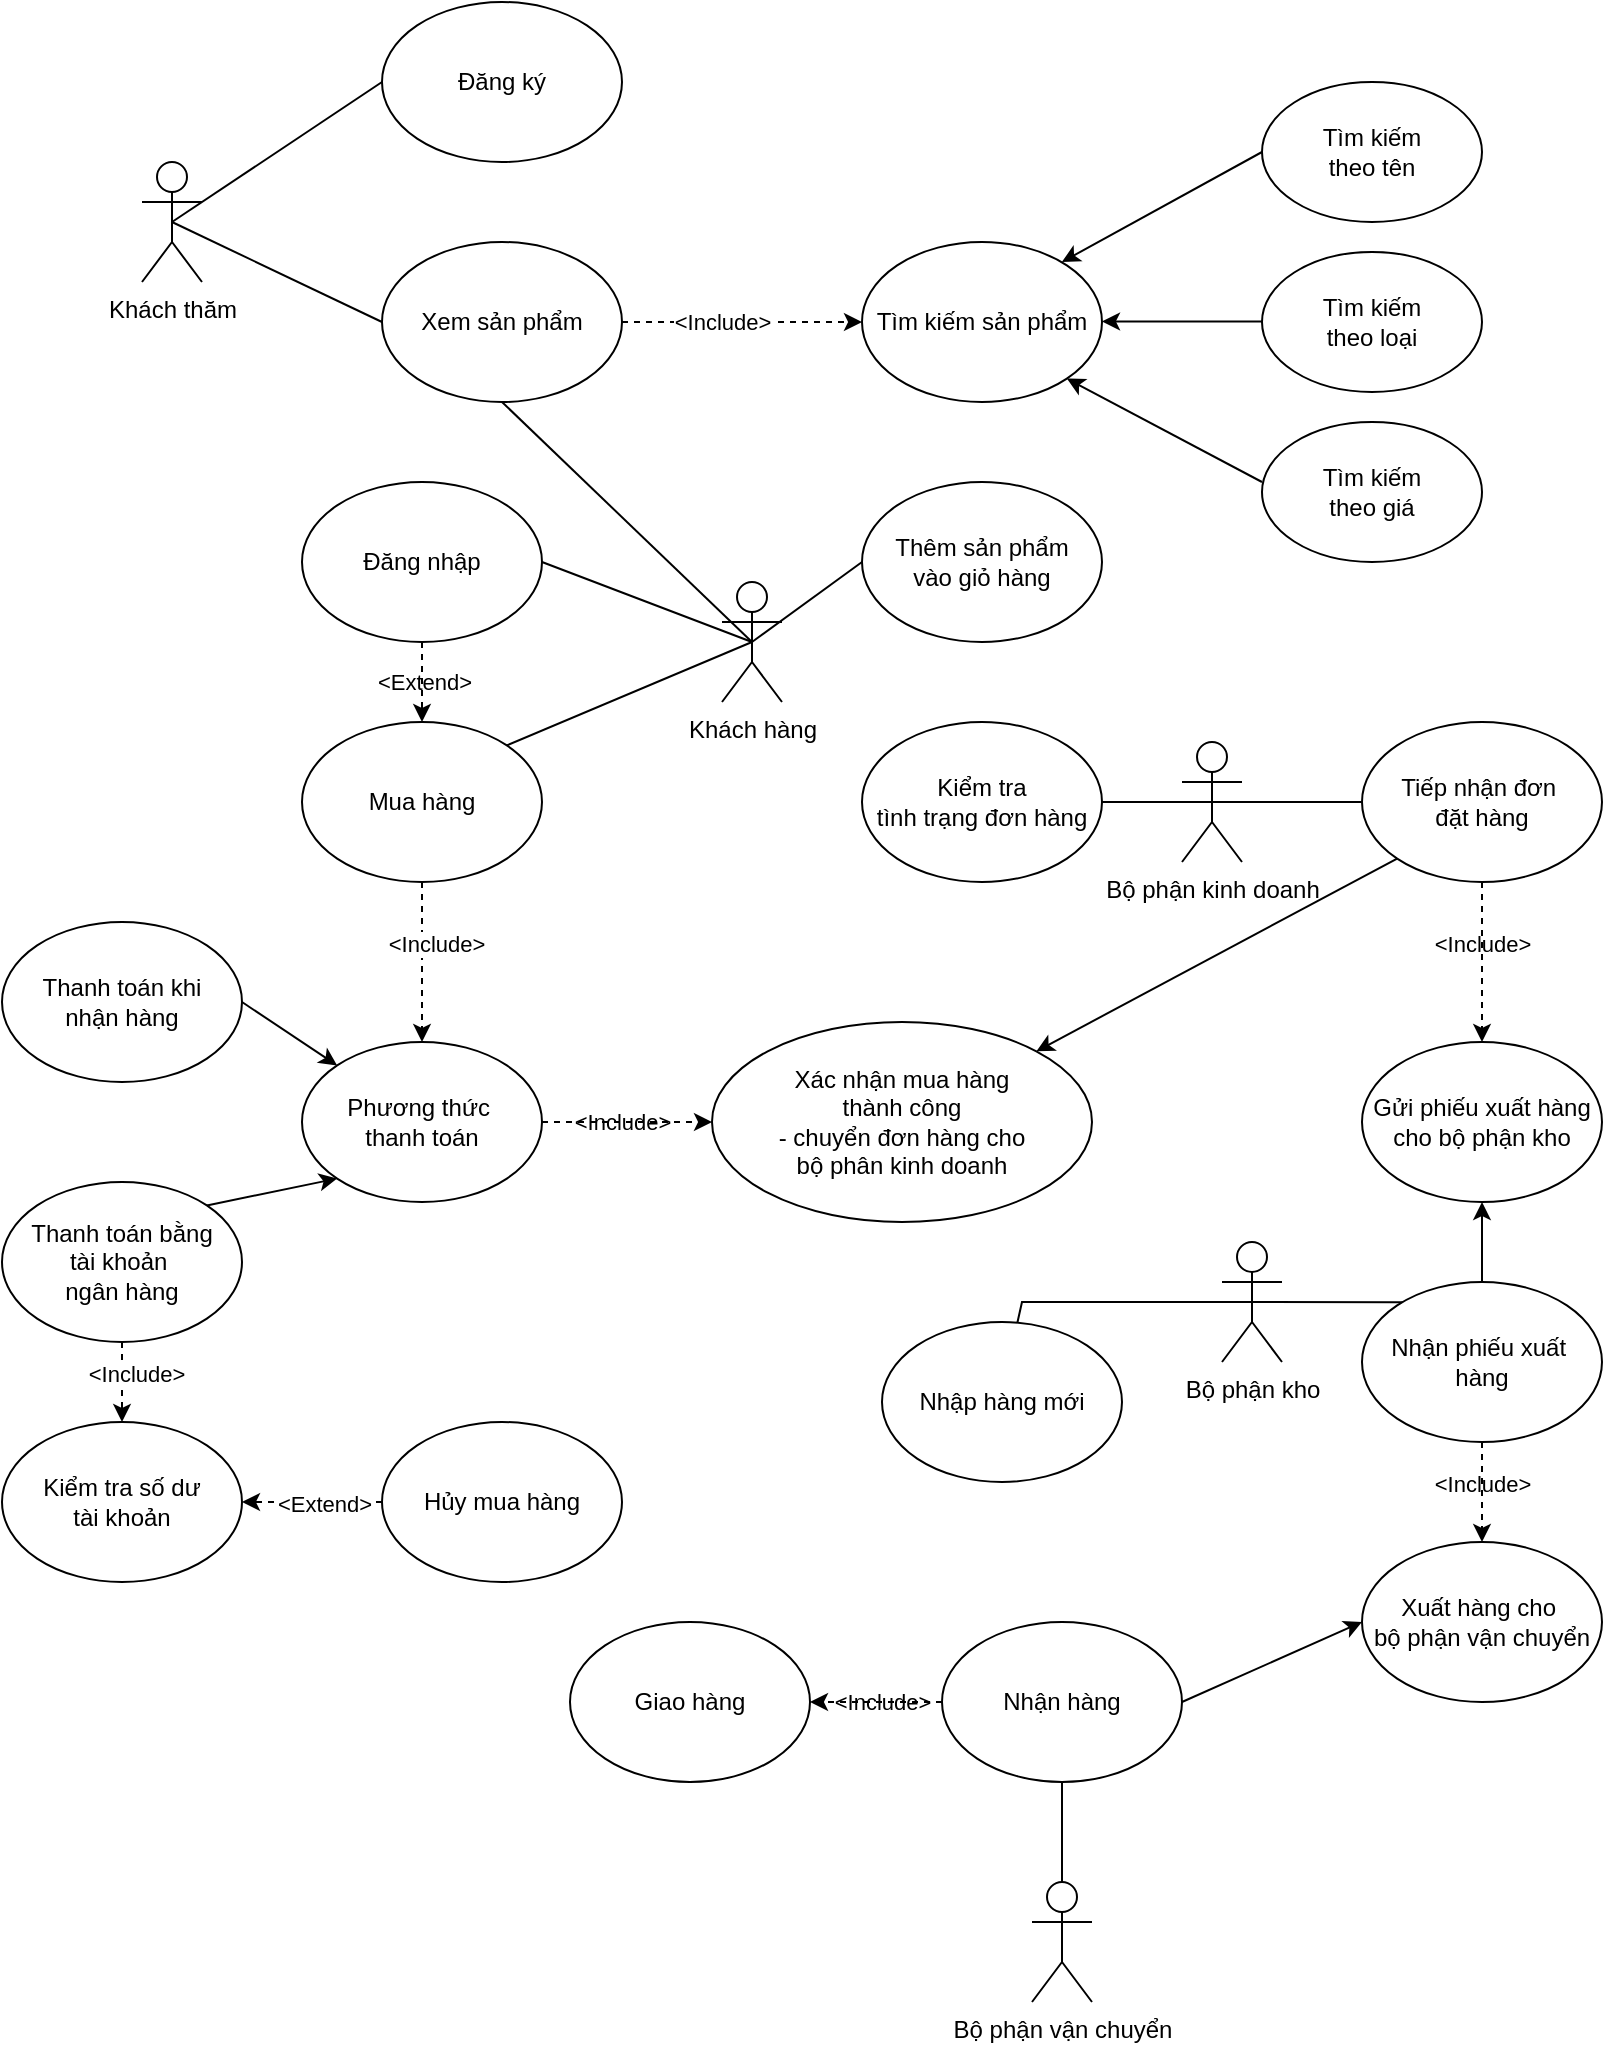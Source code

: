 <mxfile version="20.3.0" type="device"><diagram id="HKJLO4_M8nPphNsa7uk4" name="Trang-1"><mxGraphModel dx="1270" dy="832" grid="1" gridSize="10" guides="1" tooltips="1" connect="1" arrows="1" fold="1" page="1" pageScale="1" pageWidth="827" pageHeight="1169" math="0" shadow="0"><root><mxCell id="0"/><mxCell id="1" parent="0"/><mxCell id="x923O6WyOMHJVaGcRYeR-1" value="Khách thăm&lt;br&gt;" style="shape=umlActor;verticalLabelPosition=bottom;verticalAlign=top;html=1;outlineConnect=0;overflow=visible;" parent="1" vertex="1"><mxGeometry x="80" y="120" width="30" height="60" as="geometry"/></mxCell><mxCell id="x923O6WyOMHJVaGcRYeR-9" value="" style="endArrow=none;html=1;rounded=0;exitX=0.5;exitY=0.5;exitDx=0;exitDy=0;exitPerimeter=0;" parent="1" source="x923O6WyOMHJVaGcRYeR-1" edge="1"><mxGeometry width="50" height="50" relative="1" as="geometry"><mxPoint x="150" y="140" as="sourcePoint"/><mxPoint x="200" y="80" as="targetPoint"/></mxGeometry></mxCell><mxCell id="x923O6WyOMHJVaGcRYeR-10" value="Xem sản phẩm" style="ellipse;whiteSpace=wrap;html=1;" parent="1" vertex="1"><mxGeometry x="200" y="160" width="120" height="80" as="geometry"/></mxCell><mxCell id="x923O6WyOMHJVaGcRYeR-11" value="" style="endArrow=none;html=1;rounded=0;exitX=0.5;exitY=0.5;exitDx=0;exitDy=0;exitPerimeter=0;" parent="1" source="x923O6WyOMHJVaGcRYeR-1" edge="1"><mxGeometry width="50" height="50" relative="1" as="geometry"><mxPoint x="100" y="150" as="sourcePoint"/><mxPoint x="200" y="200" as="targetPoint"/></mxGeometry></mxCell><mxCell id="x923O6WyOMHJVaGcRYeR-13" value="Đăng ký" style="ellipse;whiteSpace=wrap;html=1;" parent="1" vertex="1"><mxGeometry x="200" y="40" width="120" height="80" as="geometry"/></mxCell><mxCell id="x923O6WyOMHJVaGcRYeR-14" value="" style="endArrow=classic;html=1;rounded=0;exitX=1;exitY=0.5;exitDx=0;exitDy=0;dashed=1;" parent="1" source="x923O6WyOMHJVaGcRYeR-10" edge="1"><mxGeometry width="50" height="50" relative="1" as="geometry"><mxPoint x="340" y="210" as="sourcePoint"/><mxPoint x="440" y="200" as="targetPoint"/></mxGeometry></mxCell><mxCell id="x923O6WyOMHJVaGcRYeR-16" value="&amp;lt;Include&amp;gt;" style="edgeLabel;html=1;align=center;verticalAlign=middle;resizable=0;points=[];" parent="x923O6WyOMHJVaGcRYeR-14" vertex="1" connectable="0"><mxGeometry x="-0.267" y="1" relative="1" as="geometry"><mxPoint x="6" y="1" as="offset"/></mxGeometry></mxCell><mxCell id="x923O6WyOMHJVaGcRYeR-17" value="Tìm kiếm sản phẩm" style="ellipse;whiteSpace=wrap;html=1;" parent="1" vertex="1"><mxGeometry x="440" y="160" width="120" height="80" as="geometry"/></mxCell><mxCell id="x923O6WyOMHJVaGcRYeR-19" value="Khách hàng&lt;br&gt;" style="shape=umlActor;verticalLabelPosition=bottom;verticalAlign=top;html=1;outlineConnect=0;overflow=visible;" parent="1" vertex="1"><mxGeometry x="370" y="330" width="30" height="60" as="geometry"/></mxCell><mxCell id="x923O6WyOMHJVaGcRYeR-21" value="" style="endArrow=classic;html=1;rounded=0;dashed=1;entryX=1;entryY=0.5;entryDx=0;entryDy=0;exitX=0;exitY=0.5;exitDx=0;exitDy=0;" parent="1" source="x923O6WyOMHJVaGcRYeR-55" target="x923O6WyOMHJVaGcRYeR-54" edge="1"><mxGeometry width="50" height="50" relative="1" as="geometry"><mxPoint x="437.57" y="640" as="sourcePoint"/><mxPoint x="339.996" y="691.716" as="targetPoint"/></mxGeometry></mxCell><mxCell id="x923O6WyOMHJVaGcRYeR-22" value="" style="endArrow=classic;html=1;rounded=0;exitX=1;exitY=0.5;exitDx=0;exitDy=0;entryX=1;entryY=1;entryDx=0;entryDy=0;" parent="1" target="x923O6WyOMHJVaGcRYeR-17" edge="1"><mxGeometry width="50" height="50" relative="1" as="geometry"><mxPoint x="640" y="280" as="sourcePoint"/><mxPoint x="580" y="270" as="targetPoint"/></mxGeometry></mxCell><mxCell id="x923O6WyOMHJVaGcRYeR-26" value="&amp;lt;Extend&amp;gt;" style="edgeLabel;html=1;align=center;verticalAlign=middle;resizable=0;points=[];" parent="x923O6WyOMHJVaGcRYeR-22" vertex="1" connectable="0"><mxGeometry x="-0.467" y="-3" relative="1" as="geometry"><mxPoint x="-445" y="527" as="offset"/></mxGeometry></mxCell><mxCell id="x923O6WyOMHJVaGcRYeR-43" value="&amp;lt;Extend&amp;gt;" style="edgeLabel;html=1;align=center;verticalAlign=middle;resizable=0;points=[];" parent="x923O6WyOMHJVaGcRYeR-22" vertex="1" connectable="0"><mxGeometry x="-0.467" y="-3" relative="1" as="geometry"><mxPoint x="-395" y="116" as="offset"/></mxGeometry></mxCell><mxCell id="x923O6WyOMHJVaGcRYeR-23" value="" style="endArrow=classic;html=1;rounded=0;" parent="1" edge="1"><mxGeometry width="50" height="50" relative="1" as="geometry"><mxPoint x="640" y="199.71" as="sourcePoint"/><mxPoint x="560" y="199.71" as="targetPoint"/></mxGeometry></mxCell><mxCell id="x923O6WyOMHJVaGcRYeR-27" value="Tìm kiếm &lt;br&gt;theo tên" style="ellipse;whiteSpace=wrap;html=1;" parent="1" vertex="1"><mxGeometry x="640" y="80" width="110" height="70" as="geometry"/></mxCell><mxCell id="x923O6WyOMHJVaGcRYeR-29" value="Tìm kiếm &lt;br&gt;theo loại" style="ellipse;whiteSpace=wrap;html=1;" parent="1" vertex="1"><mxGeometry x="640" y="165" width="110" height="70" as="geometry"/></mxCell><mxCell id="x923O6WyOMHJVaGcRYeR-31" value="Tìm kiếm&lt;br&gt;theo giá" style="ellipse;whiteSpace=wrap;html=1;" parent="1" vertex="1"><mxGeometry x="640" y="250" width="110" height="70" as="geometry"/></mxCell><mxCell id="x923O6WyOMHJVaGcRYeR-34" value="Đăng nhập" style="ellipse;whiteSpace=wrap;html=1;" parent="1" vertex="1"><mxGeometry x="160" y="280" width="120" height="80" as="geometry"/></mxCell><mxCell id="x923O6WyOMHJVaGcRYeR-35" value="" style="endArrow=none;html=1;rounded=0;exitX=0.5;exitY=0.5;exitDx=0;exitDy=0;exitPerimeter=0;entryX=1;entryY=0.5;entryDx=0;entryDy=0;" parent="1" source="x923O6WyOMHJVaGcRYeR-19" target="x923O6WyOMHJVaGcRYeR-34" edge="1"><mxGeometry width="50" height="50" relative="1" as="geometry"><mxPoint x="-30" y="400" as="sourcePoint"/><mxPoint x="130" y="360" as="targetPoint"/></mxGeometry></mxCell><mxCell id="x923O6WyOMHJVaGcRYeR-36" value="" style="endArrow=none;html=1;rounded=0;entryX=0.5;entryY=1;entryDx=0;entryDy=0;" parent="1" target="x923O6WyOMHJVaGcRYeR-10" edge="1"><mxGeometry width="50" height="50" relative="1" as="geometry"><mxPoint x="385" y="360" as="sourcePoint"/><mxPoint x="450" y="280" as="targetPoint"/></mxGeometry></mxCell><mxCell id="x923O6WyOMHJVaGcRYeR-37" value="Thêm sản phẩm&lt;br&gt;vào giỏ hàng" style="ellipse;whiteSpace=wrap;html=1;" parent="1" vertex="1"><mxGeometry x="440" y="280" width="120" height="80" as="geometry"/></mxCell><mxCell id="x923O6WyOMHJVaGcRYeR-38" value="" style="endArrow=none;html=1;rounded=0;exitX=0.5;exitY=0.5;exitDx=0;exitDy=0;exitPerimeter=0;entryX=0;entryY=0.5;entryDx=0;entryDy=0;" parent="1" source="x923O6WyOMHJVaGcRYeR-19" target="x923O6WyOMHJVaGcRYeR-37" edge="1"><mxGeometry width="50" height="50" relative="1" as="geometry"><mxPoint x="440" y="400" as="sourcePoint"/><mxPoint x="490" y="350" as="targetPoint"/></mxGeometry></mxCell><mxCell id="x923O6WyOMHJVaGcRYeR-39" value="" style="endArrow=none;html=1;rounded=0;entryX=0.5;entryY=0.5;entryDx=0;entryDy=0;entryPerimeter=0;exitX=1;exitY=0;exitDx=0;exitDy=0;" parent="1" source="x923O6WyOMHJVaGcRYeR-40" target="x923O6WyOMHJVaGcRYeR-19" edge="1"><mxGeometry width="50" height="50" relative="1" as="geometry"><mxPoint x="290" y="420" as="sourcePoint"/><mxPoint x="350" y="390" as="targetPoint"/></mxGeometry></mxCell><mxCell id="x923O6WyOMHJVaGcRYeR-40" value="Mua hàng" style="ellipse;whiteSpace=wrap;html=1;" parent="1" vertex="1"><mxGeometry x="160" y="400" width="120" height="80" as="geometry"/></mxCell><mxCell id="x923O6WyOMHJVaGcRYeR-41" value="" style="endArrow=classic;html=1;rounded=0;dashed=1;exitX=0.5;exitY=1;exitDx=0;exitDy=0;entryX=0.5;entryY=0;entryDx=0;entryDy=0;" parent="1" source="x923O6WyOMHJVaGcRYeR-34" target="x923O6WyOMHJVaGcRYeR-40" edge="1"><mxGeometry width="50" height="50" relative="1" as="geometry"><mxPoint x="260.0" y="560" as="sourcePoint"/><mxPoint x="170" y="370" as="targetPoint"/></mxGeometry></mxCell><mxCell id="x923O6WyOMHJVaGcRYeR-44" value="" style="endArrow=classic;html=1;rounded=0;exitX=0.5;exitY=1;exitDx=0;exitDy=0;dashed=1;" parent="1" source="x923O6WyOMHJVaGcRYeR-40" edge="1"><mxGeometry width="50" height="50" relative="1" as="geometry"><mxPoint x="240" y="500" as="sourcePoint"/><mxPoint x="220" y="560" as="targetPoint"/></mxGeometry></mxCell><mxCell id="x923O6WyOMHJVaGcRYeR-45" value="&amp;lt;Include&amp;gt;" style="edgeLabel;html=1;align=center;verticalAlign=middle;resizable=0;points=[];" parent="x923O6WyOMHJVaGcRYeR-44" vertex="1" connectable="0"><mxGeometry x="-0.267" y="1" relative="1" as="geometry"><mxPoint x="6" y="1" as="offset"/></mxGeometry></mxCell><mxCell id="x923O6WyOMHJVaGcRYeR-61" value="&amp;lt;Include&amp;gt;" style="edgeLabel;html=1;align=center;verticalAlign=middle;resizable=0;points=[];" parent="x923O6WyOMHJVaGcRYeR-44" vertex="1" connectable="0"><mxGeometry x="-0.267" y="1" relative="1" as="geometry"><mxPoint x="99" y="90" as="offset"/></mxGeometry></mxCell><mxCell id="x923O6WyOMHJVaGcRYeR-68" value="&amp;lt;Include&amp;gt;" style="edgeLabel;html=1;align=center;verticalAlign=middle;resizable=0;points=[];" parent="x923O6WyOMHJVaGcRYeR-44" vertex="1" connectable="0"><mxGeometry x="-0.267" y="1" relative="1" as="geometry"><mxPoint x="529" y="1" as="offset"/></mxGeometry></mxCell><mxCell id="x923O6WyOMHJVaGcRYeR-83" value="&amp;lt;Include&amp;gt;" style="edgeLabel;html=1;align=center;verticalAlign=middle;resizable=0;points=[];" parent="x923O6WyOMHJVaGcRYeR-44" vertex="1" connectable="0"><mxGeometry x="-0.267" y="1" relative="1" as="geometry"><mxPoint x="529" y="271" as="offset"/></mxGeometry></mxCell><mxCell id="x923O6WyOMHJVaGcRYeR-93" value="&amp;lt;Include&amp;gt;" style="edgeLabel;html=1;align=center;verticalAlign=middle;resizable=0;points=[];" parent="x923O6WyOMHJVaGcRYeR-44" vertex="1" connectable="0"><mxGeometry x="-0.267" y="1" relative="1" as="geometry"><mxPoint x="229" y="380" as="offset"/></mxGeometry></mxCell><mxCell id="x923O6WyOMHJVaGcRYeR-46" value="Phương thức&amp;nbsp;&lt;br&gt;thanh toán" style="ellipse;whiteSpace=wrap;html=1;" parent="1" vertex="1"><mxGeometry x="160" y="560" width="120" height="80" as="geometry"/></mxCell><mxCell id="x923O6WyOMHJVaGcRYeR-47" value="Thanh toán bằng&lt;br&gt;tài khoản&amp;nbsp;&lt;br&gt;ngân hàng" style="ellipse;whiteSpace=wrap;html=1;" parent="1" vertex="1"><mxGeometry x="10" y="630" width="120" height="80" as="geometry"/></mxCell><mxCell id="x923O6WyOMHJVaGcRYeR-48" value="Thanh toán khi&lt;br&gt;nhận hàng" style="ellipse;whiteSpace=wrap;html=1;" parent="1" vertex="1"><mxGeometry x="10" y="500" width="120" height="80" as="geometry"/></mxCell><mxCell id="x923O6WyOMHJVaGcRYeR-49" value="" style="endArrow=classic;html=1;rounded=0;entryX=0;entryY=1;entryDx=0;entryDy=0;exitX=1;exitY=0;exitDx=0;exitDy=0;" parent="1" source="x923O6WyOMHJVaGcRYeR-47" target="x923O6WyOMHJVaGcRYeR-46" edge="1"><mxGeometry width="50" height="50" relative="1" as="geometry"><mxPoint x="260" y="660" as="sourcePoint"/><mxPoint x="310" y="610" as="targetPoint"/></mxGeometry></mxCell><mxCell id="x923O6WyOMHJVaGcRYeR-50" value="" style="endArrow=classic;html=1;rounded=0;entryX=0;entryY=0;entryDx=0;entryDy=0;exitX=1;exitY=0.5;exitDx=0;exitDy=0;" parent="1" source="x923O6WyOMHJVaGcRYeR-48" target="x923O6WyOMHJVaGcRYeR-46" edge="1"><mxGeometry width="50" height="50" relative="1" as="geometry"><mxPoint x="260" y="660" as="sourcePoint"/><mxPoint x="310" y="610" as="targetPoint"/></mxGeometry></mxCell><mxCell id="x923O6WyOMHJVaGcRYeR-51" value="" style="endArrow=classic;html=1;rounded=0;exitX=1;exitY=0.5;exitDx=0;exitDy=0;dashed=1;entryX=0;entryY=0.5;entryDx=0;entryDy=0;" parent="1" source="x923O6WyOMHJVaGcRYeR-46" target="x923O6WyOMHJVaGcRYeR-60" edge="1"><mxGeometry width="50" height="50" relative="1" as="geometry"><mxPoint x="250" y="630" as="sourcePoint"/><mxPoint x="360" y="600" as="targetPoint"/></mxGeometry></mxCell><mxCell id="x923O6WyOMHJVaGcRYeR-52" value="" style="endArrow=classic;html=1;rounded=0;exitX=0.5;exitY=1;exitDx=0;exitDy=0;dashed=1;entryX=0.5;entryY=0;entryDx=0;entryDy=0;" parent="1" source="x923O6WyOMHJVaGcRYeR-47" target="x923O6WyOMHJVaGcRYeR-54" edge="1"><mxGeometry width="50" height="50" relative="1" as="geometry"><mxPoint x="73" y="720" as="sourcePoint"/><mxPoint x="70" y="800" as="targetPoint"/></mxGeometry></mxCell><mxCell id="x923O6WyOMHJVaGcRYeR-53" value="&amp;lt;Include&amp;gt;" style="edgeLabel;html=1;align=center;verticalAlign=middle;resizable=0;points=[];" parent="x923O6WyOMHJVaGcRYeR-52" vertex="1" connectable="0"><mxGeometry x="-0.267" y="1" relative="1" as="geometry"><mxPoint x="6" y="1" as="offset"/></mxGeometry></mxCell><mxCell id="x923O6WyOMHJVaGcRYeR-54" value="Kiểm tra số dư&lt;br&gt;tài khoản" style="ellipse;whiteSpace=wrap;html=1;" parent="1" vertex="1"><mxGeometry x="10" y="750" width="120" height="80" as="geometry"/></mxCell><mxCell id="x923O6WyOMHJVaGcRYeR-55" value="Hủy mua hàng" style="ellipse;whiteSpace=wrap;html=1;" parent="1" vertex="1"><mxGeometry x="200" y="750" width="120" height="80" as="geometry"/></mxCell><mxCell id="x923O6WyOMHJVaGcRYeR-58" value="" style="endArrow=classic;html=1;rounded=0;entryX=0.833;entryY=0.125;entryDx=0;entryDy=0;entryPerimeter=0;exitX=0;exitY=0.5;exitDx=0;exitDy=0;" parent="1" source="x923O6WyOMHJVaGcRYeR-27" target="x923O6WyOMHJVaGcRYeR-17" edge="1"><mxGeometry width="50" height="50" relative="1" as="geometry"><mxPoint x="630" y="150.0" as="sourcePoint"/><mxPoint x="550" y="150.0" as="targetPoint"/></mxGeometry></mxCell><mxCell id="x923O6WyOMHJVaGcRYeR-60" value="Xác nhận mua hàng&lt;br&gt;thành công&lt;br&gt;- chuyển đơn hàng cho&lt;br&gt;bộ phân kinh doanh" style="ellipse;whiteSpace=wrap;html=1;" parent="1" vertex="1"><mxGeometry x="365" y="550" width="190" height="100" as="geometry"/></mxCell><mxCell id="x923O6WyOMHJVaGcRYeR-62" value="Bộ phận kinh doanh" style="shape=umlActor;verticalLabelPosition=bottom;verticalAlign=top;html=1;outlineConnect=0;overflow=visible;" parent="1" vertex="1"><mxGeometry x="600" y="410" width="30" height="60" as="geometry"/></mxCell><mxCell id="x923O6WyOMHJVaGcRYeR-66" value="" style="endArrow=none;html=1;rounded=0;entryX=0.5;entryY=0.5;entryDx=0;entryDy=0;entryPerimeter=0;" parent="1" target="x923O6WyOMHJVaGcRYeR-62" edge="1"><mxGeometry width="50" height="50" relative="1" as="geometry"><mxPoint x="690" y="440" as="sourcePoint"/><mxPoint x="700" y="405" as="targetPoint"/></mxGeometry></mxCell><mxCell id="x923O6WyOMHJVaGcRYeR-67" value="Tiếp nhận đơn&amp;nbsp;&lt;br&gt;đặt hàng" style="ellipse;whiteSpace=wrap;html=1;" parent="1" vertex="1"><mxGeometry x="690" y="400" width="120" height="80" as="geometry"/></mxCell><mxCell id="x923O6WyOMHJVaGcRYeR-69" value="" style="endArrow=classic;html=1;rounded=0;exitX=0.5;exitY=1;exitDx=0;exitDy=0;dashed=1;entryX=0.5;entryY=0;entryDx=0;entryDy=0;" parent="1" source="x923O6WyOMHJVaGcRYeR-67" target="x923O6WyOMHJVaGcRYeR-70" edge="1"><mxGeometry width="50" height="50" relative="1" as="geometry"><mxPoint x="690" y="630.86" as="sourcePoint"/><mxPoint x="750" y="631" as="targetPoint"/></mxGeometry></mxCell><mxCell id="x923O6WyOMHJVaGcRYeR-70" value="Gửi phiếu xuất hàng cho bộ phận kho" style="ellipse;whiteSpace=wrap;html=1;" parent="1" vertex="1"><mxGeometry x="690" y="560" width="120" height="80" as="geometry"/></mxCell><mxCell id="x923O6WyOMHJVaGcRYeR-71" value="Bộ phận kho" style="shape=umlActor;verticalLabelPosition=bottom;verticalAlign=top;html=1;outlineConnect=0;overflow=visible;" parent="1" vertex="1"><mxGeometry x="620" y="660" width="30" height="60" as="geometry"/></mxCell><mxCell id="x923O6WyOMHJVaGcRYeR-76" value="" style="endArrow=none;html=1;rounded=0;entryX=0.5;entryY=0.5;entryDx=0;entryDy=0;entryPerimeter=0;exitX=0.561;exitY=0.025;exitDx=0;exitDy=0;exitPerimeter=0;" parent="1" source="x923O6WyOMHJVaGcRYeR-77" target="x923O6WyOMHJVaGcRYeR-71" edge="1"><mxGeometry width="50" height="50" relative="1" as="geometry"><mxPoint x="600" y="690" as="sourcePoint"/><mxPoint x="580" y="660" as="targetPoint"/><Array as="points"><mxPoint x="520" y="690"/></Array></mxGeometry></mxCell><mxCell id="x923O6WyOMHJVaGcRYeR-77" value="Nhập hàng mới" style="ellipse;whiteSpace=wrap;html=1;" parent="1" vertex="1"><mxGeometry x="450" y="700" width="120" height="80" as="geometry"/></mxCell><mxCell id="x923O6WyOMHJVaGcRYeR-78" value="" style="endArrow=none;html=1;rounded=0;entryX=0.5;entryY=0.5;entryDx=0;entryDy=0;entryPerimeter=0;exitX=0.831;exitY=0.129;exitDx=0;exitDy=0;exitPerimeter=0;" parent="1" source="x923O6WyOMHJVaGcRYeR-79" target="x923O6WyOMHJVaGcRYeR-71" edge="1"><mxGeometry width="50" height="50" relative="1" as="geometry"><mxPoint x="665" y="780" as="sourcePoint"/><mxPoint x="670" y="750" as="targetPoint"/></mxGeometry></mxCell><mxCell id="x923O6WyOMHJVaGcRYeR-79" value="Nhận phiếu xuất&amp;nbsp;&lt;br&gt;hàng" style="ellipse;whiteSpace=wrap;html=1;" parent="1" vertex="1"><mxGeometry x="690" y="680" width="120" height="80" as="geometry"/></mxCell><mxCell id="x923O6WyOMHJVaGcRYeR-81" value="Xuất hàng cho&amp;nbsp;&lt;br&gt;bộ phận vận chuyển" style="ellipse;whiteSpace=wrap;html=1;" parent="1" vertex="1"><mxGeometry x="690" y="810" width="120" height="80" as="geometry"/></mxCell><mxCell id="x923O6WyOMHJVaGcRYeR-82" value="" style="endArrow=classic;html=1;rounded=0;entryX=0.5;entryY=0;entryDx=0;entryDy=0;exitX=0.5;exitY=1;exitDx=0;exitDy=0;dashed=1;" parent="1" source="x923O6WyOMHJVaGcRYeR-79" target="x923O6WyOMHJVaGcRYeR-81" edge="1"><mxGeometry width="50" height="50" relative="1" as="geometry"><mxPoint x="590" y="850" as="sourcePoint"/><mxPoint x="640" y="800" as="targetPoint"/></mxGeometry></mxCell><mxCell id="x923O6WyOMHJVaGcRYeR-84" value="" style="endArrow=none;html=1;rounded=0;entryX=0.5;entryY=0.5;entryDx=0;entryDy=0;entryPerimeter=0;exitX=1;exitY=0.5;exitDx=0;exitDy=0;" parent="1" source="x923O6WyOMHJVaGcRYeR-85" target="x923O6WyOMHJVaGcRYeR-62" edge="1"><mxGeometry width="50" height="50" relative="1" as="geometry"><mxPoint x="520" y="440" as="sourcePoint"/><mxPoint x="560" y="420" as="targetPoint"/></mxGeometry></mxCell><mxCell id="x923O6WyOMHJVaGcRYeR-85" value="Kiểm tra&lt;br&gt;tình trạng đơn hàng" style="ellipse;whiteSpace=wrap;html=1;" parent="1" vertex="1"><mxGeometry x="440" y="400" width="120" height="80" as="geometry"/></mxCell><mxCell id="x923O6WyOMHJVaGcRYeR-87" value="Bộ phận vận chuyển" style="shape=umlActor;verticalLabelPosition=bottom;verticalAlign=top;html=1;outlineConnect=0;overflow=visible;" parent="1" vertex="1"><mxGeometry x="525" y="980" width="30" height="60" as="geometry"/></mxCell><mxCell id="x923O6WyOMHJVaGcRYeR-88" value="" style="endArrow=none;html=1;rounded=0;exitX=0.5;exitY=1;exitDx=0;exitDy=0;" parent="1" source="x923O6WyOMHJVaGcRYeR-89" target="x923O6WyOMHJVaGcRYeR-87" edge="1"><mxGeometry width="50" height="50" relative="1" as="geometry"><mxPoint x="600" y="890" as="sourcePoint"/><mxPoint x="580" y="870" as="targetPoint"/></mxGeometry></mxCell><mxCell id="x923O6WyOMHJVaGcRYeR-89" value="Nhận hàng" style="ellipse;whiteSpace=wrap;html=1;" parent="1" vertex="1"><mxGeometry x="480" y="850" width="120" height="80" as="geometry"/></mxCell><mxCell id="x923O6WyOMHJVaGcRYeR-91" value="Giao hàng" style="ellipse;whiteSpace=wrap;html=1;" parent="1" vertex="1"><mxGeometry x="294" y="850" width="120" height="80" as="geometry"/></mxCell><mxCell id="x923O6WyOMHJVaGcRYeR-92" value="" style="endArrow=classic;html=1;rounded=0;entryX=1;entryY=0.5;entryDx=0;entryDy=0;exitX=0;exitY=0.5;exitDx=0;exitDy=0;dashed=1;" parent="1" source="x923O6WyOMHJVaGcRYeR-89" target="x923O6WyOMHJVaGcRYeR-91" edge="1"><mxGeometry width="50" height="50" relative="1" as="geometry"><mxPoint x="530" y="920" as="sourcePoint"/><mxPoint x="580" y="870" as="targetPoint"/></mxGeometry></mxCell><mxCell id="geVaBklkVByzoo350Oj2-1" value="" style="endArrow=classic;html=1;rounded=0;entryX=1;entryY=0;entryDx=0;entryDy=0;exitX=0;exitY=1;exitDx=0;exitDy=0;" edge="1" parent="1" source="x923O6WyOMHJVaGcRYeR-67" target="x923O6WyOMHJVaGcRYeR-60"><mxGeometry width="50" height="50" relative="1" as="geometry"><mxPoint x="510" y="480" as="sourcePoint"/><mxPoint x="560" y="430" as="targetPoint"/></mxGeometry></mxCell><mxCell id="geVaBklkVByzoo350Oj2-2" value="" style="endArrow=classic;html=1;rounded=0;entryX=0.5;entryY=1;entryDx=0;entryDy=0;exitX=0.5;exitY=0;exitDx=0;exitDy=0;" edge="1" parent="1" source="x923O6WyOMHJVaGcRYeR-79" target="x923O6WyOMHJVaGcRYeR-70"><mxGeometry width="50" height="50" relative="1" as="geometry"><mxPoint x="510" y="680" as="sourcePoint"/><mxPoint x="560" y="630" as="targetPoint"/></mxGeometry></mxCell><mxCell id="geVaBklkVByzoo350Oj2-6" value="" style="endArrow=classic;html=1;rounded=0;entryX=0;entryY=0.5;entryDx=0;entryDy=0;exitX=1;exitY=0.5;exitDx=0;exitDy=0;" edge="1" parent="1" source="x923O6WyOMHJVaGcRYeR-89" target="x923O6WyOMHJVaGcRYeR-81"><mxGeometry width="50" height="50" relative="1" as="geometry"><mxPoint x="590" y="870" as="sourcePoint"/><mxPoint x="560" y="830" as="targetPoint"/></mxGeometry></mxCell></root></mxGraphModel></diagram></mxfile>